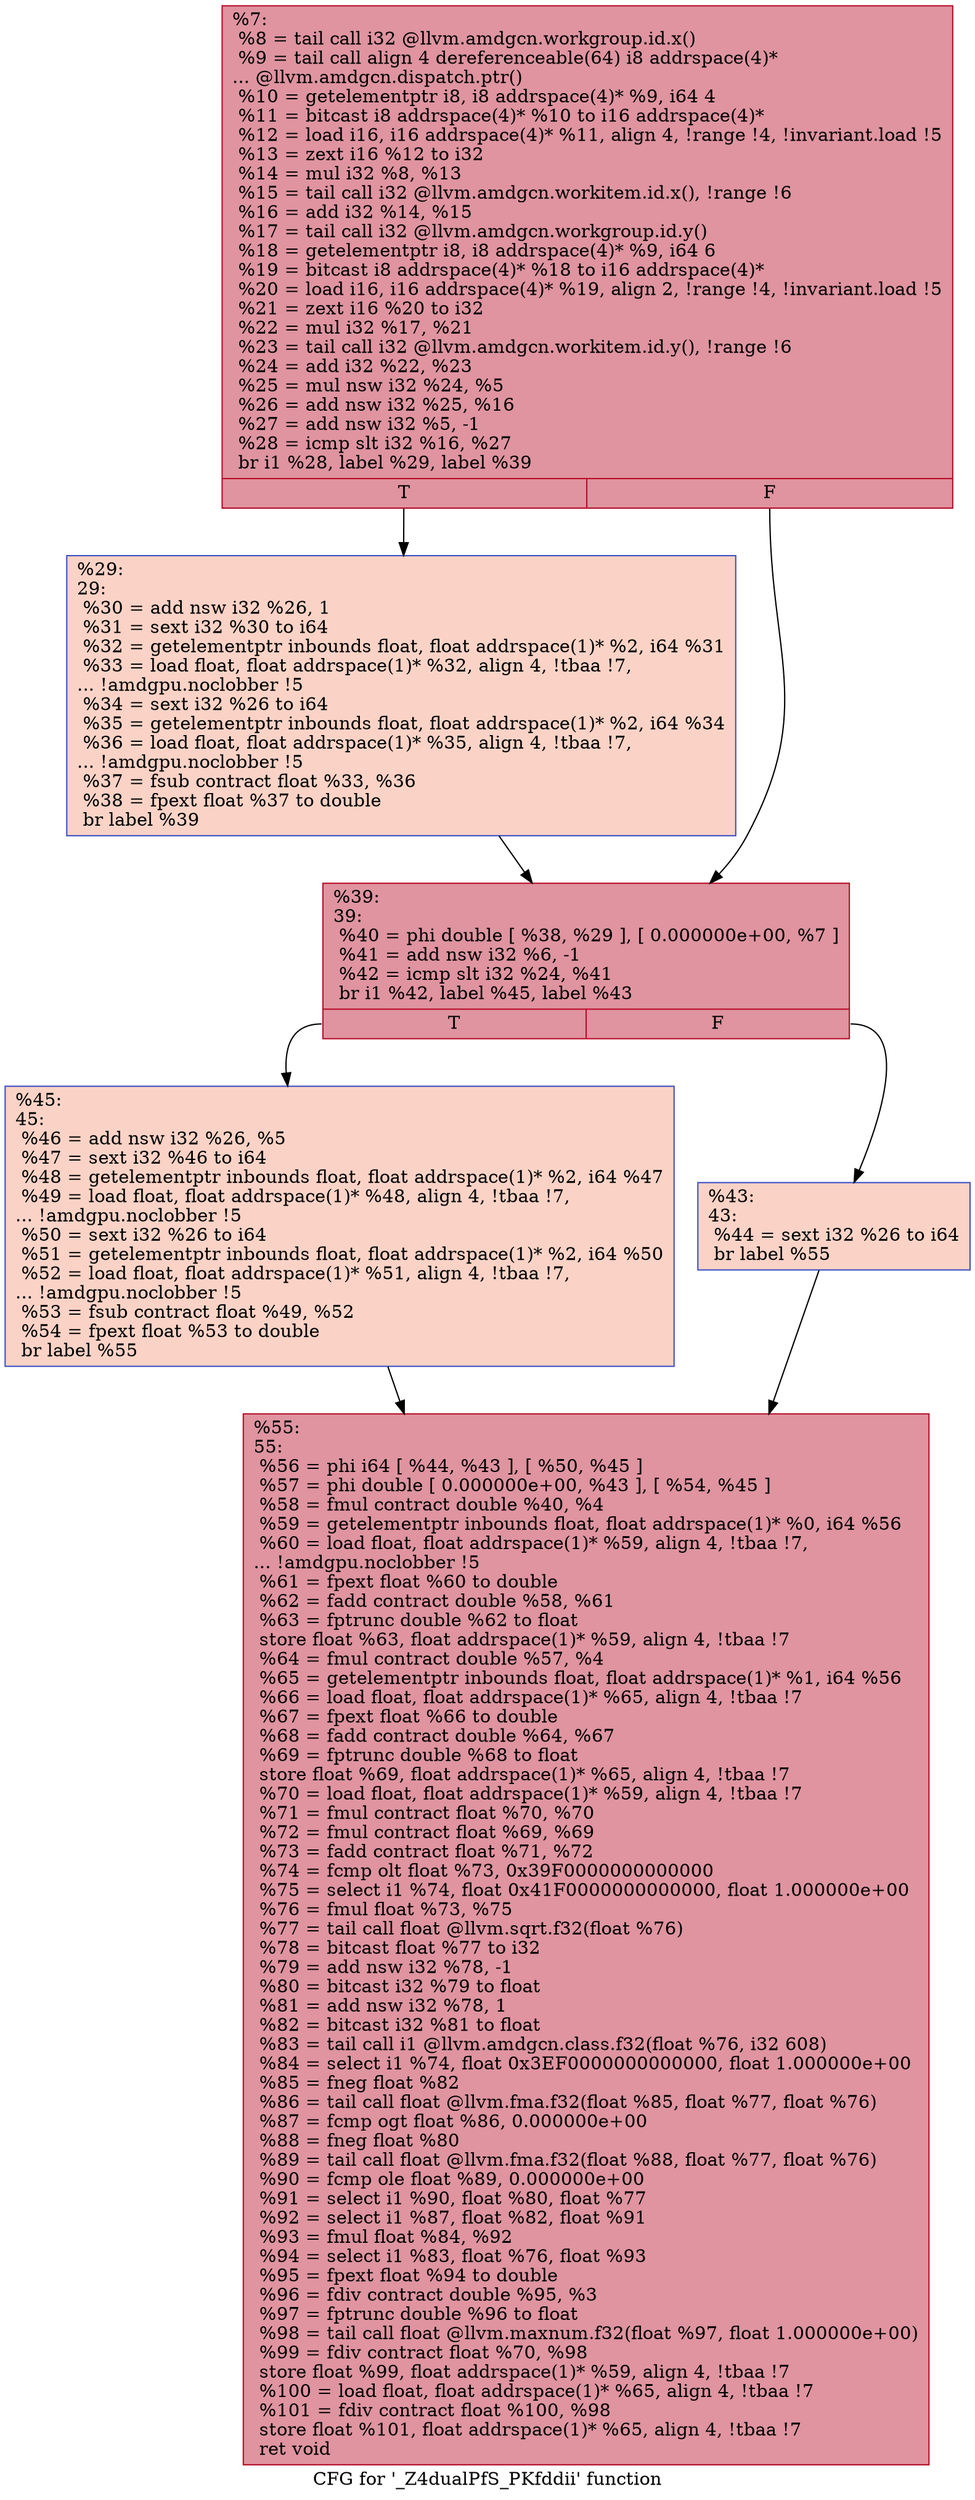 digraph "CFG for '_Z4dualPfS_PKfddii' function" {
	label="CFG for '_Z4dualPfS_PKfddii' function";

	Node0x46ee340 [shape=record,color="#b70d28ff", style=filled, fillcolor="#b70d2870",label="{%7:\l  %8 = tail call i32 @llvm.amdgcn.workgroup.id.x()\l  %9 = tail call align 4 dereferenceable(64) i8 addrspace(4)*\l... @llvm.amdgcn.dispatch.ptr()\l  %10 = getelementptr i8, i8 addrspace(4)* %9, i64 4\l  %11 = bitcast i8 addrspace(4)* %10 to i16 addrspace(4)*\l  %12 = load i16, i16 addrspace(4)* %11, align 4, !range !4, !invariant.load !5\l  %13 = zext i16 %12 to i32\l  %14 = mul i32 %8, %13\l  %15 = tail call i32 @llvm.amdgcn.workitem.id.x(), !range !6\l  %16 = add i32 %14, %15\l  %17 = tail call i32 @llvm.amdgcn.workgroup.id.y()\l  %18 = getelementptr i8, i8 addrspace(4)* %9, i64 6\l  %19 = bitcast i8 addrspace(4)* %18 to i16 addrspace(4)*\l  %20 = load i16, i16 addrspace(4)* %19, align 2, !range !4, !invariant.load !5\l  %21 = zext i16 %20 to i32\l  %22 = mul i32 %17, %21\l  %23 = tail call i32 @llvm.amdgcn.workitem.id.y(), !range !6\l  %24 = add i32 %22, %23\l  %25 = mul nsw i32 %24, %5\l  %26 = add nsw i32 %25, %16\l  %27 = add nsw i32 %5, -1\l  %28 = icmp slt i32 %16, %27\l  br i1 %28, label %29, label %39\l|{<s0>T|<s1>F}}"];
	Node0x46ee340:s0 -> Node0x46f1e00;
	Node0x46ee340:s1 -> Node0x46f1e90;
	Node0x46f1e00 [shape=record,color="#3d50c3ff", style=filled, fillcolor="#f59c7d70",label="{%29:\l29:                                               \l  %30 = add nsw i32 %26, 1\l  %31 = sext i32 %30 to i64\l  %32 = getelementptr inbounds float, float addrspace(1)* %2, i64 %31\l  %33 = load float, float addrspace(1)* %32, align 4, !tbaa !7,\l... !amdgpu.noclobber !5\l  %34 = sext i32 %26 to i64\l  %35 = getelementptr inbounds float, float addrspace(1)* %2, i64 %34\l  %36 = load float, float addrspace(1)* %35, align 4, !tbaa !7,\l... !amdgpu.noclobber !5\l  %37 = fsub contract float %33, %36\l  %38 = fpext float %37 to double\l  br label %39\l}"];
	Node0x46f1e00 -> Node0x46f1e90;
	Node0x46f1e90 [shape=record,color="#b70d28ff", style=filled, fillcolor="#b70d2870",label="{%39:\l39:                                               \l  %40 = phi double [ %38, %29 ], [ 0.000000e+00, %7 ]\l  %41 = add nsw i32 %6, -1\l  %42 = icmp slt i32 %24, %41\l  br i1 %42, label %45, label %43\l|{<s0>T|<s1>F}}"];
	Node0x46f1e90:s0 -> Node0x46f3a10;
	Node0x46f1e90:s1 -> Node0x46f3aa0;
	Node0x46f3aa0 [shape=record,color="#3d50c3ff", style=filled, fillcolor="#f59c7d70",label="{%43:\l43:                                               \l  %44 = sext i32 %26 to i64\l  br label %55\l}"];
	Node0x46f3aa0 -> Node0x46f3c50;
	Node0x46f3a10 [shape=record,color="#3d50c3ff", style=filled, fillcolor="#f59c7d70",label="{%45:\l45:                                               \l  %46 = add nsw i32 %26, %5\l  %47 = sext i32 %46 to i64\l  %48 = getelementptr inbounds float, float addrspace(1)* %2, i64 %47\l  %49 = load float, float addrspace(1)* %48, align 4, !tbaa !7,\l... !amdgpu.noclobber !5\l  %50 = sext i32 %26 to i64\l  %51 = getelementptr inbounds float, float addrspace(1)* %2, i64 %50\l  %52 = load float, float addrspace(1)* %51, align 4, !tbaa !7,\l... !amdgpu.noclobber !5\l  %53 = fsub contract float %49, %52\l  %54 = fpext float %53 to double\l  br label %55\l}"];
	Node0x46f3a10 -> Node0x46f3c50;
	Node0x46f3c50 [shape=record,color="#b70d28ff", style=filled, fillcolor="#b70d2870",label="{%55:\l55:                                               \l  %56 = phi i64 [ %44, %43 ], [ %50, %45 ]\l  %57 = phi double [ 0.000000e+00, %43 ], [ %54, %45 ]\l  %58 = fmul contract double %40, %4\l  %59 = getelementptr inbounds float, float addrspace(1)* %0, i64 %56\l  %60 = load float, float addrspace(1)* %59, align 4, !tbaa !7,\l... !amdgpu.noclobber !5\l  %61 = fpext float %60 to double\l  %62 = fadd contract double %58, %61\l  %63 = fptrunc double %62 to float\l  store float %63, float addrspace(1)* %59, align 4, !tbaa !7\l  %64 = fmul contract double %57, %4\l  %65 = getelementptr inbounds float, float addrspace(1)* %1, i64 %56\l  %66 = load float, float addrspace(1)* %65, align 4, !tbaa !7\l  %67 = fpext float %66 to double\l  %68 = fadd contract double %64, %67\l  %69 = fptrunc double %68 to float\l  store float %69, float addrspace(1)* %65, align 4, !tbaa !7\l  %70 = load float, float addrspace(1)* %59, align 4, !tbaa !7\l  %71 = fmul contract float %70, %70\l  %72 = fmul contract float %69, %69\l  %73 = fadd contract float %71, %72\l  %74 = fcmp olt float %73, 0x39F0000000000000\l  %75 = select i1 %74, float 0x41F0000000000000, float 1.000000e+00\l  %76 = fmul float %73, %75\l  %77 = tail call float @llvm.sqrt.f32(float %76)\l  %78 = bitcast float %77 to i32\l  %79 = add nsw i32 %78, -1\l  %80 = bitcast i32 %79 to float\l  %81 = add nsw i32 %78, 1\l  %82 = bitcast i32 %81 to float\l  %83 = tail call i1 @llvm.amdgcn.class.f32(float %76, i32 608)\l  %84 = select i1 %74, float 0x3EF0000000000000, float 1.000000e+00\l  %85 = fneg float %82\l  %86 = tail call float @llvm.fma.f32(float %85, float %77, float %76)\l  %87 = fcmp ogt float %86, 0.000000e+00\l  %88 = fneg float %80\l  %89 = tail call float @llvm.fma.f32(float %88, float %77, float %76)\l  %90 = fcmp ole float %89, 0.000000e+00\l  %91 = select i1 %90, float %80, float %77\l  %92 = select i1 %87, float %82, float %91\l  %93 = fmul float %84, %92\l  %94 = select i1 %83, float %76, float %93\l  %95 = fpext float %94 to double\l  %96 = fdiv contract double %95, %3\l  %97 = fptrunc double %96 to float\l  %98 = tail call float @llvm.maxnum.f32(float %97, float 1.000000e+00)\l  %99 = fdiv contract float %70, %98\l  store float %99, float addrspace(1)* %59, align 4, !tbaa !7\l  %100 = load float, float addrspace(1)* %65, align 4, !tbaa !7\l  %101 = fdiv contract float %100, %98\l  store float %101, float addrspace(1)* %65, align 4, !tbaa !7\l  ret void\l}"];
}
